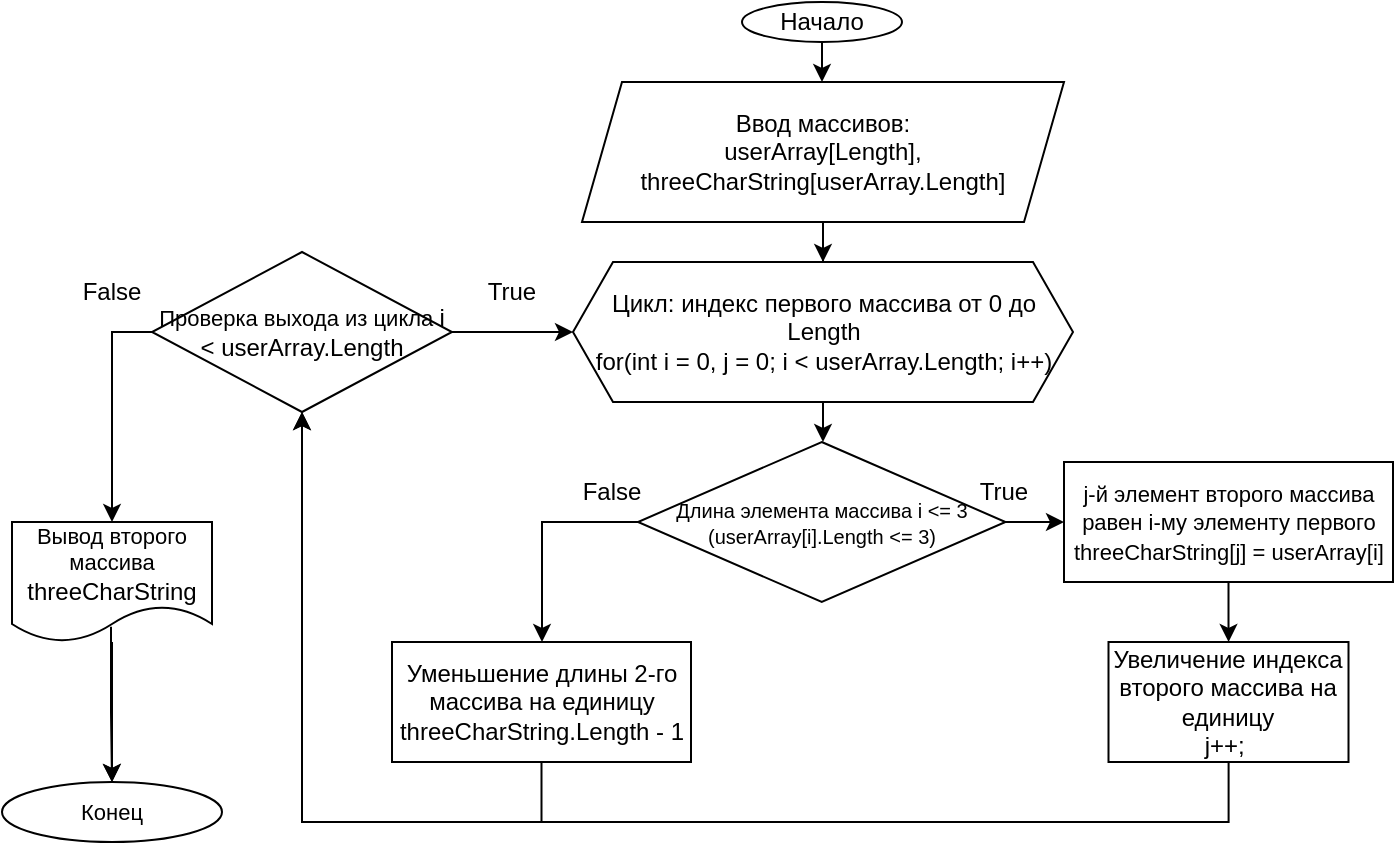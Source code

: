 <mxfile version="20.5.1" type="device"><diagram id="55-Cq34XdjvYZhC1eL4P" name="Page-1"><mxGraphModel dx="903" dy="469" grid="1" gridSize="10" guides="1" tooltips="1" connect="1" arrows="1" fold="1" page="1" pageScale="1" pageWidth="850" pageHeight="1100" math="0" shadow="0"><root><mxCell id="0"/><mxCell id="1" parent="0"/><mxCell id="APerUvEGiwdZBbF_iXfE-5" value="" style="edgeStyle=orthogonalEdgeStyle;rounded=0;orthogonalLoop=1;jettySize=auto;html=1;" edge="1" parent="1" source="APerUvEGiwdZBbF_iXfE-1" target="APerUvEGiwdZBbF_iXfE-4"><mxGeometry relative="1" as="geometry"/></mxCell><mxCell id="APerUvEGiwdZBbF_iXfE-1" value="Начало" style="ellipse;whiteSpace=wrap;html=1;" vertex="1" parent="1"><mxGeometry x="385" y="10" width="80" height="20" as="geometry"/></mxCell><mxCell id="APerUvEGiwdZBbF_iXfE-7" value="" style="edgeStyle=orthogonalEdgeStyle;rounded=0;orthogonalLoop=1;jettySize=auto;html=1;" edge="1" parent="1" source="APerUvEGiwdZBbF_iXfE-4" target="APerUvEGiwdZBbF_iXfE-6"><mxGeometry relative="1" as="geometry"/></mxCell><mxCell id="APerUvEGiwdZBbF_iXfE-4" value="Ввод массивов:&lt;br&gt;userArray[Length],&lt;br&gt;threeCharString[userArray.Length]" style="shape=parallelogram;perimeter=parallelogramPerimeter;whiteSpace=wrap;html=1;fixedSize=1;" vertex="1" parent="1"><mxGeometry x="305" y="50" width="241" height="70" as="geometry"/></mxCell><mxCell id="APerUvEGiwdZBbF_iXfE-9" value="" style="edgeStyle=orthogonalEdgeStyle;rounded=0;orthogonalLoop=1;jettySize=auto;html=1;fontSize=10;" edge="1" parent="1" source="APerUvEGiwdZBbF_iXfE-6" target="APerUvEGiwdZBbF_iXfE-8"><mxGeometry relative="1" as="geometry"/></mxCell><mxCell id="APerUvEGiwdZBbF_iXfE-6" value="Цикл: индекс первого массива от 0 до Length&lt;br&gt;for(int i = 0, j = 0; i &amp;lt; userArray.Length; i++)" style="shape=hexagon;perimeter=hexagonPerimeter2;whiteSpace=wrap;html=1;fixedSize=1;" vertex="1" parent="1"><mxGeometry x="300.5" y="140" width="250" height="70" as="geometry"/></mxCell><mxCell id="APerUvEGiwdZBbF_iXfE-14" value="" style="edgeStyle=orthogonalEdgeStyle;rounded=0;orthogonalLoop=1;jettySize=auto;html=1;fontSize=12;" edge="1" parent="1" source="APerUvEGiwdZBbF_iXfE-8" target="APerUvEGiwdZBbF_iXfE-13"><mxGeometry relative="1" as="geometry"/></mxCell><mxCell id="APerUvEGiwdZBbF_iXfE-19" value="" style="edgeStyle=orthogonalEdgeStyle;rounded=0;orthogonalLoop=1;jettySize=auto;html=1;fontSize=11;exitX=0.75;exitY=1;exitDx=0;exitDy=0;" edge="1" parent="1" source="APerUvEGiwdZBbF_iXfE-17" target="APerUvEGiwdZBbF_iXfE-18"><mxGeometry relative="1" as="geometry"><Array as="points"><mxPoint x="285" y="270"/></Array></mxGeometry></mxCell><mxCell id="APerUvEGiwdZBbF_iXfE-8" value="&lt;div style=&quot;&quot;&gt;&lt;span style=&quot;font-size: 10px; background-color: initial;&quot;&gt;Длина элемента массива i &amp;lt;= 3&lt;/span&gt;&lt;/div&gt;&lt;font style=&quot;font-size: 10px;&quot;&gt;&lt;div style=&quot;&quot;&gt;&lt;span style=&quot;background-color: initial;&quot;&gt;(userArray[i].Length &amp;lt;= 3)&lt;/span&gt;&lt;/div&gt;&lt;/font&gt;" style="rhombus;whiteSpace=wrap;html=1;align=center;" vertex="1" parent="1"><mxGeometry x="333" y="230" width="183.75" height="80" as="geometry"/></mxCell><mxCell id="APerUvEGiwdZBbF_iXfE-12" value="&lt;font style=&quot;font-size: 12px;&quot;&gt;True&lt;/font&gt;" style="text;html=1;strokeColor=none;fillColor=none;align=center;verticalAlign=middle;whiteSpace=wrap;rounded=0;fontSize=10;" vertex="1" parent="1"><mxGeometry x="486" y="240" width="60" height="30" as="geometry"/></mxCell><mxCell id="APerUvEGiwdZBbF_iXfE-16" value="" style="edgeStyle=orthogonalEdgeStyle;rounded=0;orthogonalLoop=1;jettySize=auto;html=1;fontSize=10;" edge="1" parent="1" source="APerUvEGiwdZBbF_iXfE-13" target="APerUvEGiwdZBbF_iXfE-15"><mxGeometry relative="1" as="geometry"/></mxCell><mxCell id="APerUvEGiwdZBbF_iXfE-13" value="&lt;font style=&quot;font-size: 11px;&quot;&gt;j-й элемент второго массива равен i-му элементу первого&lt;br&gt;threeCharString[j] = userArray[i]&lt;/font&gt;" style="whiteSpace=wrap;html=1;" vertex="1" parent="1"><mxGeometry x="546" y="240" width="164.5" height="60" as="geometry"/></mxCell><mxCell id="APerUvEGiwdZBbF_iXfE-30" style="edgeStyle=orthogonalEdgeStyle;rounded=0;orthogonalLoop=1;jettySize=auto;html=1;entryX=0.5;entryY=1;entryDx=0;entryDy=0;fontSize=11;" edge="1" parent="1" source="APerUvEGiwdZBbF_iXfE-15" target="APerUvEGiwdZBbF_iXfE-24"><mxGeometry relative="1" as="geometry"><Array as="points"><mxPoint x="628" y="420"/><mxPoint x="165" y="420"/></Array></mxGeometry></mxCell><mxCell id="APerUvEGiwdZBbF_iXfE-15" value="&lt;font style=&quot;font-size: 12px;&quot;&gt;Увеличение индекса второго массива на единицу&lt;br&gt;j++;&amp;nbsp;&lt;/font&gt;" style="whiteSpace=wrap;html=1;" vertex="1" parent="1"><mxGeometry x="568.25" y="330" width="120" height="60" as="geometry"/></mxCell><mxCell id="APerUvEGiwdZBbF_iXfE-17" value="&lt;span style=&quot;font-size: 12px;&quot;&gt;False&lt;/span&gt;" style="text;html=1;strokeColor=none;fillColor=none;align=center;verticalAlign=middle;whiteSpace=wrap;rounded=0;fontSize=10;" vertex="1" parent="1"><mxGeometry x="290" y="240" width="60" height="30" as="geometry"/></mxCell><mxCell id="APerUvEGiwdZBbF_iXfE-29" style="edgeStyle=orthogonalEdgeStyle;rounded=0;orthogonalLoop=1;jettySize=auto;html=1;entryX=0.5;entryY=1;entryDx=0;entryDy=0;fontSize=11;" edge="1" parent="1" source="APerUvEGiwdZBbF_iXfE-18" target="APerUvEGiwdZBbF_iXfE-24"><mxGeometry relative="1" as="geometry"><Array as="points"><mxPoint x="285" y="420"/><mxPoint x="165" y="420"/></Array></mxGeometry></mxCell><mxCell id="APerUvEGiwdZBbF_iXfE-18" value="Уменьшение длины 2-го массива на единицу&lt;br&gt;threeCharString.Length - 1" style="whiteSpace=wrap;html=1;" vertex="1" parent="1"><mxGeometry x="210" y="330" width="149.5" height="60" as="geometry"/></mxCell><mxCell id="APerUvEGiwdZBbF_iXfE-33" style="edgeStyle=orthogonalEdgeStyle;rounded=0;orthogonalLoop=1;jettySize=auto;html=1;exitX=1;exitY=0.5;exitDx=0;exitDy=0;fontSize=11;" edge="1" parent="1" source="APerUvEGiwdZBbF_iXfE-24" target="APerUvEGiwdZBbF_iXfE-6"><mxGeometry relative="1" as="geometry"/></mxCell><mxCell id="APerUvEGiwdZBbF_iXfE-35" style="edgeStyle=orthogonalEdgeStyle;rounded=0;orthogonalLoop=1;jettySize=auto;html=1;exitX=0;exitY=0.5;exitDx=0;exitDy=0;entryX=0.5;entryY=0;entryDx=0;entryDy=0;fontSize=11;" edge="1" parent="1" source="APerUvEGiwdZBbF_iXfE-24" target="APerUvEGiwdZBbF_iXfE-34"><mxGeometry relative="1" as="geometry"/></mxCell><mxCell id="APerUvEGiwdZBbF_iXfE-24" value="Проверка выхода из цикла&amp;nbsp;&lt;span style=&quot;font-size: 12px;&quot;&gt;i &amp;lt; userArray.Length&lt;/span&gt;" style="rhombus;whiteSpace=wrap;html=1;fontSize=11;" vertex="1" parent="1"><mxGeometry x="90" y="135" width="150" height="80" as="geometry"/></mxCell><mxCell id="APerUvEGiwdZBbF_iXfE-31" value="&lt;span style=&quot;font-size: 12px;&quot;&gt;False&lt;/span&gt;" style="text;html=1;strokeColor=none;fillColor=none;align=center;verticalAlign=middle;whiteSpace=wrap;rounded=0;fontSize=10;" vertex="1" parent="1"><mxGeometry x="40" y="140" width="60" height="30" as="geometry"/></mxCell><mxCell id="APerUvEGiwdZBbF_iXfE-32" value="&lt;font style=&quot;font-size: 12px;&quot;&gt;True&lt;/font&gt;" style="text;html=1;strokeColor=none;fillColor=none;align=center;verticalAlign=middle;whiteSpace=wrap;rounded=0;fontSize=10;" vertex="1" parent="1"><mxGeometry x="240" y="140" width="60" height="30" as="geometry"/></mxCell><mxCell id="APerUvEGiwdZBbF_iXfE-37" value="" style="edgeStyle=orthogonalEdgeStyle;rounded=0;orthogonalLoop=1;jettySize=auto;html=1;fontSize=11;" edge="1" parent="1" source="APerUvEGiwdZBbF_iXfE-34" target="APerUvEGiwdZBbF_iXfE-36"><mxGeometry relative="1" as="geometry"/></mxCell><mxCell id="APerUvEGiwdZBbF_iXfE-38" value="" style="edgeStyle=orthogonalEdgeStyle;rounded=0;orthogonalLoop=1;jettySize=auto;html=1;fontSize=11;exitX=0.495;exitY=0.872;exitDx=0;exitDy=0;exitPerimeter=0;" edge="1" parent="1" source="APerUvEGiwdZBbF_iXfE-34" target="APerUvEGiwdZBbF_iXfE-36"><mxGeometry relative="1" as="geometry"/></mxCell><mxCell id="APerUvEGiwdZBbF_iXfE-34" value="Вывод второго массива&lt;br&gt;&lt;span style=&quot;font-size: 12px;&quot;&gt;threeCharString&lt;/span&gt;" style="shape=document;whiteSpace=wrap;html=1;boundedLbl=1;fontSize=11;" vertex="1" parent="1"><mxGeometry x="20" y="270" width="100" height="60" as="geometry"/></mxCell><mxCell id="APerUvEGiwdZBbF_iXfE-36" value="Конец" style="ellipse;whiteSpace=wrap;html=1;fontSize=11;" vertex="1" parent="1"><mxGeometry x="15" y="400" width="110" height="30" as="geometry"/></mxCell></root></mxGraphModel></diagram></mxfile>